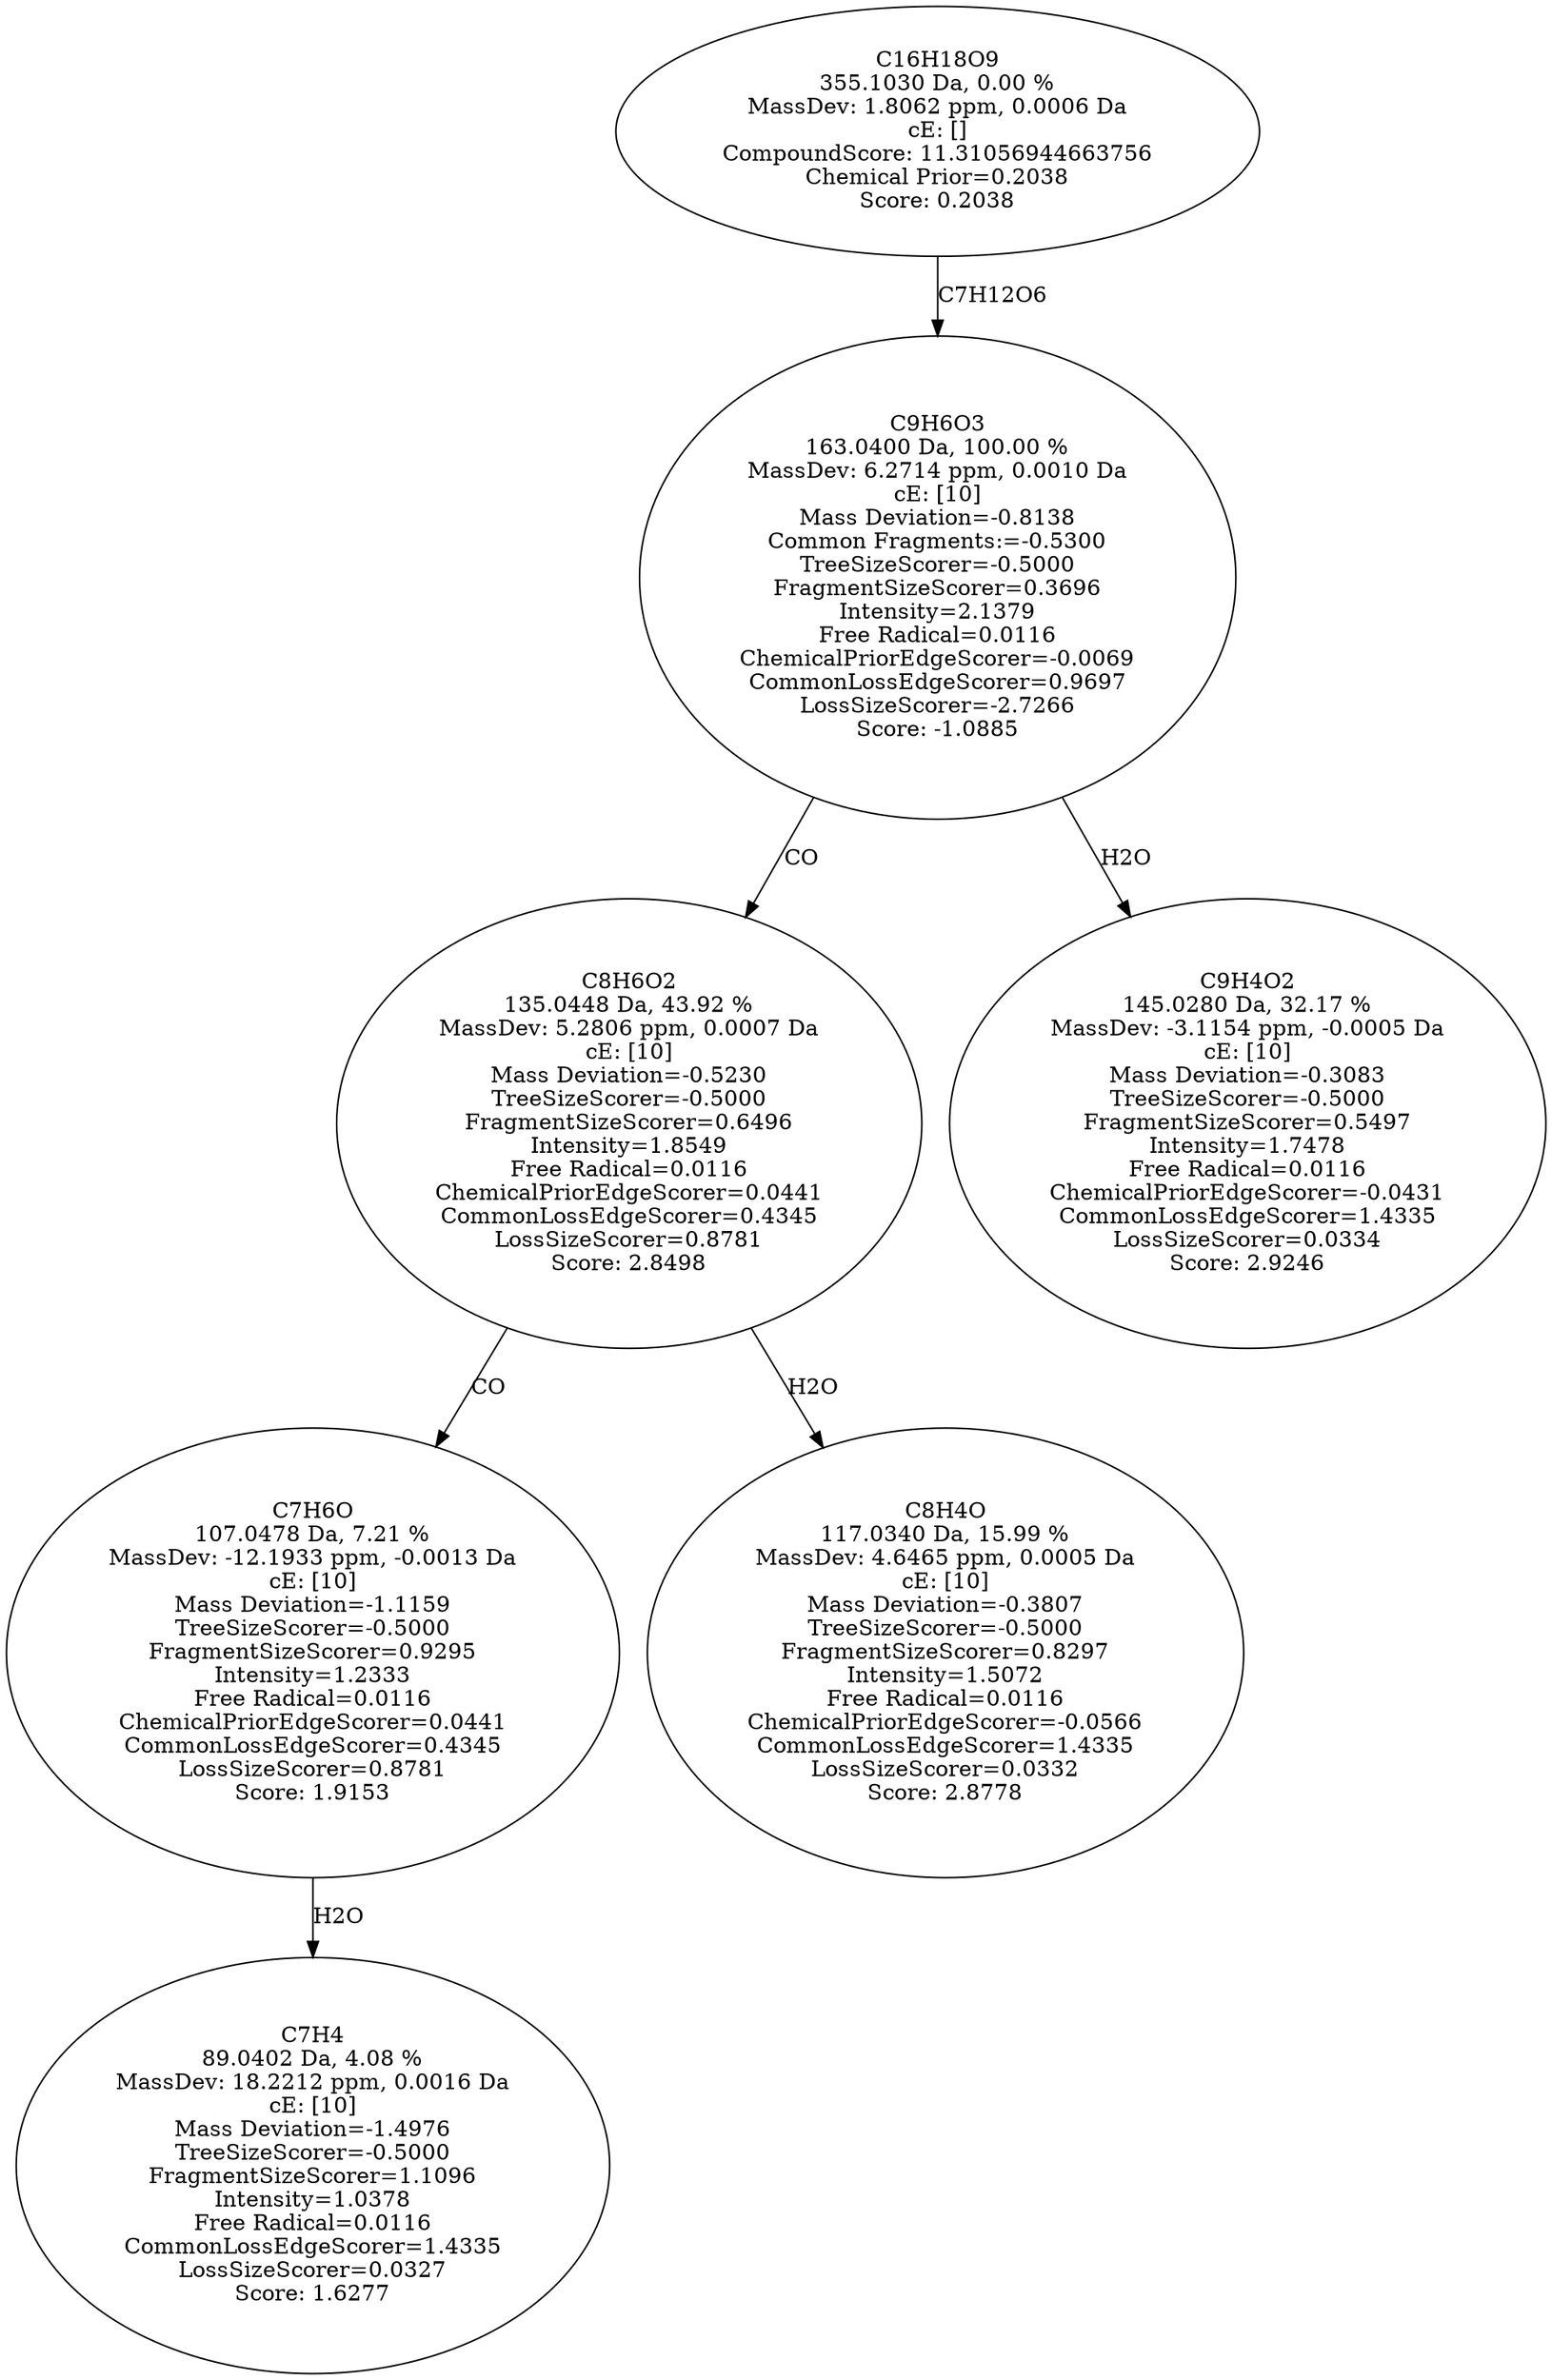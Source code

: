 strict digraph {
v1 [label="C7H4\n89.0402 Da, 4.08 %\nMassDev: 18.2212 ppm, 0.0016 Da\ncE: [10]\nMass Deviation=-1.4976\nTreeSizeScorer=-0.5000\nFragmentSizeScorer=1.1096\nIntensity=1.0378\nFree Radical=0.0116\nCommonLossEdgeScorer=1.4335\nLossSizeScorer=0.0327\nScore: 1.6277"];
v2 [label="C7H6O\n107.0478 Da, 7.21 %\nMassDev: -12.1933 ppm, -0.0013 Da\ncE: [10]\nMass Deviation=-1.1159\nTreeSizeScorer=-0.5000\nFragmentSizeScorer=0.9295\nIntensity=1.2333\nFree Radical=0.0116\nChemicalPriorEdgeScorer=0.0441\nCommonLossEdgeScorer=0.4345\nLossSizeScorer=0.8781\nScore: 1.9153"];
v3 [label="C8H4O\n117.0340 Da, 15.99 %\nMassDev: 4.6465 ppm, 0.0005 Da\ncE: [10]\nMass Deviation=-0.3807\nTreeSizeScorer=-0.5000\nFragmentSizeScorer=0.8297\nIntensity=1.5072\nFree Radical=0.0116\nChemicalPriorEdgeScorer=-0.0566\nCommonLossEdgeScorer=1.4335\nLossSizeScorer=0.0332\nScore: 2.8778"];
v4 [label="C8H6O2\n135.0448 Da, 43.92 %\nMassDev: 5.2806 ppm, 0.0007 Da\ncE: [10]\nMass Deviation=-0.5230\nTreeSizeScorer=-0.5000\nFragmentSizeScorer=0.6496\nIntensity=1.8549\nFree Radical=0.0116\nChemicalPriorEdgeScorer=0.0441\nCommonLossEdgeScorer=0.4345\nLossSizeScorer=0.8781\nScore: 2.8498"];
v5 [label="C9H4O2\n145.0280 Da, 32.17 %\nMassDev: -3.1154 ppm, -0.0005 Da\ncE: [10]\nMass Deviation=-0.3083\nTreeSizeScorer=-0.5000\nFragmentSizeScorer=0.5497\nIntensity=1.7478\nFree Radical=0.0116\nChemicalPriorEdgeScorer=-0.0431\nCommonLossEdgeScorer=1.4335\nLossSizeScorer=0.0334\nScore: 2.9246"];
v6 [label="C9H6O3\n163.0400 Da, 100.00 %\nMassDev: 6.2714 ppm, 0.0010 Da\ncE: [10]\nMass Deviation=-0.8138\nCommon Fragments:=-0.5300\nTreeSizeScorer=-0.5000\nFragmentSizeScorer=0.3696\nIntensity=2.1379\nFree Radical=0.0116\nChemicalPriorEdgeScorer=-0.0069\nCommonLossEdgeScorer=0.9697\nLossSizeScorer=-2.7266\nScore: -1.0885"];
v7 [label="C16H18O9\n355.1030 Da, 0.00 %\nMassDev: 1.8062 ppm, 0.0006 Da\ncE: []\nCompoundScore: 11.31056944663756\nChemical Prior=0.2038\nScore: 0.2038"];
v2 -> v1 [label="H2O"];
v4 -> v2 [label="CO"];
v4 -> v3 [label="H2O"];
v6 -> v4 [label="CO"];
v6 -> v5 [label="H2O"];
v7 -> v6 [label="C7H12O6"];
}